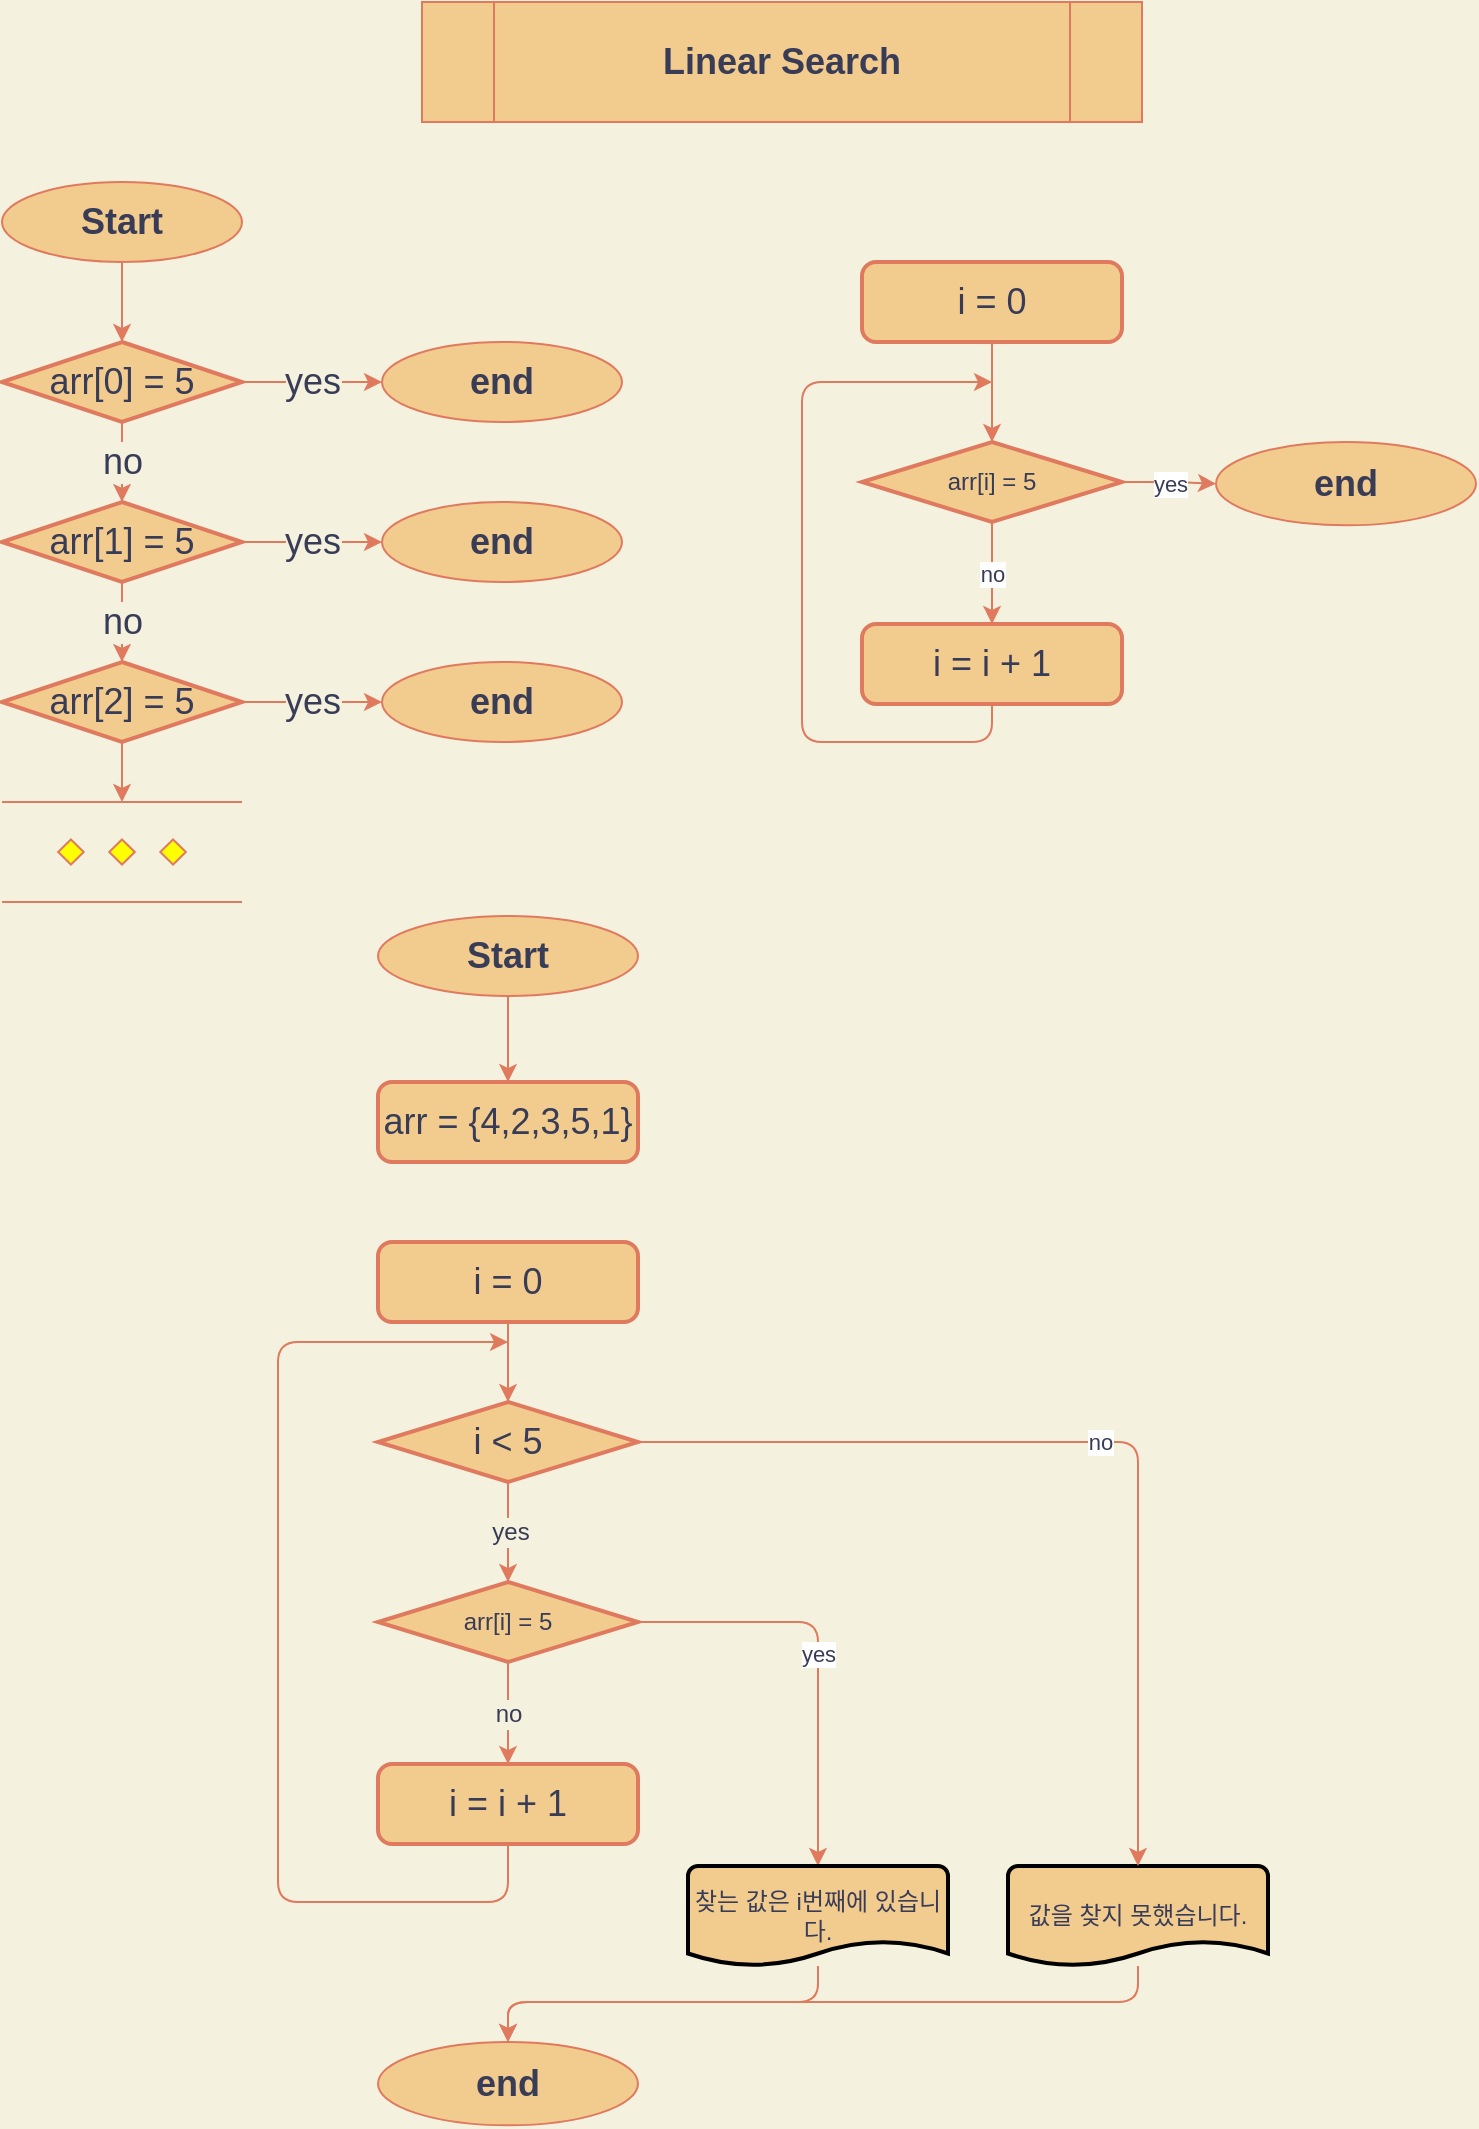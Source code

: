 <mxfile version="19.0.3" type="device"><diagram id="I6dtvvDgD2NVHDBMzEdL" name="Page-1"><mxGraphModel dx="829" dy="822" grid="1" gridSize="10" guides="1" tooltips="1" connect="1" arrows="1" fold="1" page="1" pageScale="1" pageWidth="850" pageHeight="1100" background="#F4F1DE" math="0" shadow="0"><root><mxCell id="0"/><mxCell id="1" parent="0"/><mxCell id="8vO-1xcccJiGlu7ECv1Q-1" value="Linear Search" style="shape=process;whiteSpace=wrap;html=1;backgroundOutline=1;fillColor=#F2CC8F;strokeColor=#E07A5F;fontSize=18;fontStyle=1;fontColor=#393C56;" vertex="1" parent="1"><mxGeometry x="250" y="30" width="360" height="60" as="geometry"/></mxCell><mxCell id="8vO-1xcccJiGlu7ECv1Q-6" style="edgeStyle=orthogonalEdgeStyle;rounded=0;orthogonalLoop=1;jettySize=auto;html=1;exitX=0.5;exitY=1;exitDx=0;exitDy=0;entryX=0.5;entryY=0;entryDx=0;entryDy=0;entryPerimeter=0;strokeColor=#E07A5F;fontColor=#393C56;labelBackgroundColor=#F4F1DE;" edge="1" parent="1" source="8vO-1xcccJiGlu7ECv1Q-4" target="8vO-1xcccJiGlu7ECv1Q-5"><mxGeometry relative="1" as="geometry"/></mxCell><mxCell id="8vO-1xcccJiGlu7ECv1Q-4" value="Start" style="ellipse;whiteSpace=wrap;html=1;fontSize=18;fontStyle=1;fillColor=#F2CC8F;strokeColor=#E07A5F;fontColor=#393C56;" vertex="1" parent="1"><mxGeometry x="40" y="120" width="120" height="40" as="geometry"/></mxCell><mxCell id="8vO-1xcccJiGlu7ECv1Q-8" value="yes" style="edgeStyle=orthogonalEdgeStyle;rounded=0;orthogonalLoop=1;jettySize=auto;html=1;fontSize=18;strokeColor=#E07A5F;fontColor=#393C56;labelBackgroundColor=#F4F1DE;" edge="1" parent="1" source="8vO-1xcccJiGlu7ECv1Q-5" target="8vO-1xcccJiGlu7ECv1Q-7"><mxGeometry relative="1" as="geometry"/></mxCell><mxCell id="8vO-1xcccJiGlu7ECv1Q-10" value="no" style="edgeStyle=orthogonalEdgeStyle;rounded=0;orthogonalLoop=1;jettySize=auto;html=1;fontSize=18;strokeColor=#E07A5F;fontColor=#393C56;labelBackgroundColor=#F4F1DE;" edge="1" parent="1" source="8vO-1xcccJiGlu7ECv1Q-5" target="8vO-1xcccJiGlu7ECv1Q-9"><mxGeometry relative="1" as="geometry"/></mxCell><mxCell id="8vO-1xcccJiGlu7ECv1Q-5" value="arr[0] = 5" style="strokeWidth=2;html=1;shape=mxgraph.flowchart.decision;whiteSpace=wrap;fontSize=18;fillColor=#F2CC8F;strokeColor=#E07A5F;fontColor=#393C56;" vertex="1" parent="1"><mxGeometry x="40" y="200" width="120" height="40" as="geometry"/></mxCell><mxCell id="8vO-1xcccJiGlu7ECv1Q-7" value="end" style="ellipse;whiteSpace=wrap;html=1;fontSize=18;fontStyle=1;fillColor=#F2CC8F;strokeColor=#E07A5F;fontColor=#393C56;" vertex="1" parent="1"><mxGeometry x="230" y="200" width="120" height="40" as="geometry"/></mxCell><mxCell id="8vO-1xcccJiGlu7ECv1Q-17" value="yes" style="edgeStyle=orthogonalEdgeStyle;rounded=0;orthogonalLoop=1;jettySize=auto;html=1;fontSize=18;strokeColor=#E07A5F;fontColor=#393C56;labelBackgroundColor=#F4F1DE;" edge="1" parent="1" source="8vO-1xcccJiGlu7ECv1Q-9" target="8vO-1xcccJiGlu7ECv1Q-13"><mxGeometry relative="1" as="geometry"/></mxCell><mxCell id="8vO-1xcccJiGlu7ECv1Q-18" value="no" style="edgeStyle=orthogonalEdgeStyle;rounded=0;orthogonalLoop=1;jettySize=auto;html=1;fontSize=18;strokeColor=#E07A5F;fontColor=#393C56;labelBackgroundColor=#F4F1DE;" edge="1" parent="1" source="8vO-1xcccJiGlu7ECv1Q-9" target="8vO-1xcccJiGlu7ECv1Q-15"><mxGeometry relative="1" as="geometry"/></mxCell><mxCell id="8vO-1xcccJiGlu7ECv1Q-9" value="arr[1] = 5" style="strokeWidth=2;html=1;shape=mxgraph.flowchart.decision;whiteSpace=wrap;fontSize=18;fillColor=#F2CC8F;strokeColor=#E07A5F;fontColor=#393C56;" vertex="1" parent="1"><mxGeometry x="40" y="280" width="120" height="40" as="geometry"/></mxCell><mxCell id="8vO-1xcccJiGlu7ECv1Q-13" value="end" style="ellipse;whiteSpace=wrap;html=1;fontSize=18;fontStyle=1;fillColor=#F2CC8F;strokeColor=#E07A5F;fontColor=#393C56;" vertex="1" parent="1"><mxGeometry x="230" y="280" width="120" height="40" as="geometry"/></mxCell><mxCell id="8vO-1xcccJiGlu7ECv1Q-14" value="end" style="ellipse;whiteSpace=wrap;html=1;fontSize=18;fontStyle=1;fillColor=#F2CC8F;strokeColor=#E07A5F;fontColor=#393C56;" vertex="1" parent="1"><mxGeometry x="230" y="360" width="120" height="40" as="geometry"/></mxCell><mxCell id="8vO-1xcccJiGlu7ECv1Q-16" value="yes" style="edgeStyle=orthogonalEdgeStyle;rounded=0;orthogonalLoop=1;jettySize=auto;html=1;fontSize=18;strokeColor=#E07A5F;fontColor=#393C56;labelBackgroundColor=#F4F1DE;" edge="1" parent="1" source="8vO-1xcccJiGlu7ECv1Q-15" target="8vO-1xcccJiGlu7ECv1Q-14"><mxGeometry relative="1" as="geometry"/></mxCell><mxCell id="8vO-1xcccJiGlu7ECv1Q-20" value="" style="edgeStyle=orthogonalEdgeStyle;rounded=0;orthogonalLoop=1;jettySize=auto;html=1;fontSize=18;strokeColor=#E07A5F;fontColor=#393C56;labelBackgroundColor=#F4F1DE;" edge="1" parent="1" source="8vO-1xcccJiGlu7ECv1Q-15" target="8vO-1xcccJiGlu7ECv1Q-19"><mxGeometry relative="1" as="geometry"/></mxCell><mxCell id="8vO-1xcccJiGlu7ECv1Q-15" value="arr[2] = 5" style="strokeWidth=2;html=1;shape=mxgraph.flowchart.decision;whiteSpace=wrap;fontSize=18;fillColor=#F2CC8F;strokeColor=#E07A5F;fontColor=#393C56;" vertex="1" parent="1"><mxGeometry x="40" y="360" width="120" height="40" as="geometry"/></mxCell><mxCell id="8vO-1xcccJiGlu7ECv1Q-19" value="" style="verticalLabelPosition=bottom;verticalAlign=top;html=1;shape=mxgraph.flowchart.parallel_mode;pointerEvents=1;fontSize=18;fillColor=#F2CC8F;strokeColor=#E07A5F;fontColor=#393C56;" vertex="1" parent="1"><mxGeometry x="40" y="430" width="120" height="50" as="geometry"/></mxCell><mxCell id="8vO-1xcccJiGlu7ECv1Q-29" value="no" style="edgeStyle=orthogonalEdgeStyle;rounded=0;orthogonalLoop=1;jettySize=auto;html=1;fontSize=12;strokeColor=#E07A5F;fontColor=#393C56;labelBackgroundColor=#F4F1DE;" edge="1" parent="1" source="8vO-1xcccJiGlu7ECv1Q-24" target="8vO-1xcccJiGlu7ECv1Q-25"><mxGeometry relative="1" as="geometry"/></mxCell><mxCell id="8vO-1xcccJiGlu7ECv1Q-43" value="yes" style="edgeStyle=orthogonalEdgeStyle;curved=0;rounded=1;sketch=0;orthogonalLoop=1;jettySize=auto;html=1;entryX=0.5;entryY=0;entryDx=0;entryDy=0;entryPerimeter=0;fontColor=#393C56;strokeColor=#E07A5F;fillColor=#F2CC8F;" edge="1" parent="1" source="8vO-1xcccJiGlu7ECv1Q-24" target="8vO-1xcccJiGlu7ECv1Q-39"><mxGeometry relative="1" as="geometry"/></mxCell><mxCell id="8vO-1xcccJiGlu7ECv1Q-24" value="arr[i] = 5" style="strokeWidth=2;html=1;shape=mxgraph.flowchart.decision;whiteSpace=wrap;fontSize=12;fillColor=#F2CC8F;strokeColor=#E07A5F;fontColor=#393C56;" vertex="1" parent="1"><mxGeometry x="228" y="820" width="130" height="40" as="geometry"/></mxCell><mxCell id="8vO-1xcccJiGlu7ECv1Q-44" style="edgeStyle=orthogonalEdgeStyle;curved=0;rounded=1;sketch=0;orthogonalLoop=1;jettySize=auto;html=1;fontColor=#393C56;strokeColor=#E07A5F;fillColor=#F2CC8F;" edge="1" parent="1" source="8vO-1xcccJiGlu7ECv1Q-25"><mxGeometry relative="1" as="geometry"><mxPoint x="293" y="700" as="targetPoint"/><Array as="points"><mxPoint x="293" y="980"/><mxPoint x="178" y="980"/><mxPoint x="178" y="700"/></Array></mxGeometry></mxCell><mxCell id="8vO-1xcccJiGlu7ECv1Q-25" value="i = i + 1" style="rounded=1;whiteSpace=wrap;html=1;absoluteArcSize=1;arcSize=14;strokeWidth=2;fontSize=18;fillColor=#F2CC8F;strokeColor=#E07A5F;fontColor=#393C56;" vertex="1" parent="1"><mxGeometry x="228" y="911" width="130" height="40" as="geometry"/></mxCell><mxCell id="8vO-1xcccJiGlu7ECv1Q-27" value="end" style="ellipse;whiteSpace=wrap;html=1;fontSize=18;fontStyle=1;fillColor=#F2CC8F;strokeColor=#E07A5F;fontColor=#393C56;" vertex="1" parent="1"><mxGeometry x="228" y="1050" width="130" height="41.67" as="geometry"/></mxCell><mxCell id="8vO-1xcccJiGlu7ECv1Q-35" value="yes" style="edgeStyle=orthogonalEdgeStyle;rounded=0;orthogonalLoop=1;jettySize=auto;html=1;fontSize=12;strokeColor=#E07A5F;fontColor=#393C56;labelBackgroundColor=#F4F1DE;exitX=0.5;exitY=1;exitDx=0;exitDy=0;exitPerimeter=0;" edge="1" parent="1" source="8vO-1xcccJiGlu7ECv1Q-41"><mxGeometry relative="1" as="geometry"><mxPoint x="293" y="774" as="sourcePoint"/><mxPoint x="293" y="820" as="targetPoint"/></mxGeometry></mxCell><mxCell id="8vO-1xcccJiGlu7ECv1Q-38" value="" style="edgeStyle=orthogonalEdgeStyle;curved=0;rounded=1;sketch=0;orthogonalLoop=1;jettySize=auto;html=1;fontColor=#393C56;strokeColor=#E07A5F;fillColor=#F2CC8F;labelBackgroundColor=#F4F1DE;entryX=0.5;entryY=0;entryDx=0;entryDy=0;entryPerimeter=0;" edge="1" parent="1" source="8vO-1xcccJiGlu7ECv1Q-37" target="8vO-1xcccJiGlu7ECv1Q-41"><mxGeometry relative="1" as="geometry"><mxPoint x="293" y="734" as="targetPoint"/></mxGeometry></mxCell><mxCell id="8vO-1xcccJiGlu7ECv1Q-37" value="i = 0" style="rounded=1;whiteSpace=wrap;html=1;absoluteArcSize=1;arcSize=14;strokeWidth=2;fontSize=18;fillColor=#F2CC8F;strokeColor=#E07A5F;fontColor=#393C56;" vertex="1" parent="1"><mxGeometry x="228" y="650" width="130" height="40" as="geometry"/></mxCell><mxCell id="8vO-1xcccJiGlu7ECv1Q-45" style="edgeStyle=orthogonalEdgeStyle;curved=0;rounded=1;sketch=0;orthogonalLoop=1;jettySize=auto;html=1;entryX=0.5;entryY=0;entryDx=0;entryDy=0;fontColor=#393C56;strokeColor=#E07A5F;fillColor=#F2CC8F;" edge="1" parent="1" source="8vO-1xcccJiGlu7ECv1Q-39" target="8vO-1xcccJiGlu7ECv1Q-27"><mxGeometry relative="1" as="geometry"><Array as="points"><mxPoint x="448" y="1030"/><mxPoint x="293" y="1030"/></Array></mxGeometry></mxCell><mxCell id="8vO-1xcccJiGlu7ECv1Q-39" value="찾는 값은 i번째에 있습니다." style="strokeWidth=2;html=1;shape=mxgraph.flowchart.document2;whiteSpace=wrap;size=0.25;rounded=0;sketch=0;fontColor=#393C56;fillColor=#F2CC8F;" vertex="1" parent="1"><mxGeometry x="383" y="962" width="130" height="50" as="geometry"/></mxCell><mxCell id="8vO-1xcccJiGlu7ECv1Q-46" style="edgeStyle=orthogonalEdgeStyle;curved=0;rounded=1;sketch=0;orthogonalLoop=1;jettySize=auto;html=1;entryX=0.5;entryY=0;entryDx=0;entryDy=0;fontColor=#393C56;strokeColor=#E07A5F;fillColor=#F2CC8F;" edge="1" parent="1" source="8vO-1xcccJiGlu7ECv1Q-40" target="8vO-1xcccJiGlu7ECv1Q-27"><mxGeometry relative="1" as="geometry"><Array as="points"><mxPoint x="608" y="1030"/><mxPoint x="293" y="1030"/></Array></mxGeometry></mxCell><mxCell id="8vO-1xcccJiGlu7ECv1Q-40" value="값을 찾지 못했습니다." style="strokeWidth=2;html=1;shape=mxgraph.flowchart.document2;whiteSpace=wrap;size=0.25;rounded=0;sketch=0;fontColor=#393C56;fillColor=#F2CC8F;" vertex="1" parent="1"><mxGeometry x="543" y="962" width="130" height="50" as="geometry"/></mxCell><mxCell id="8vO-1xcccJiGlu7ECv1Q-42" value="no" style="edgeStyle=orthogonalEdgeStyle;curved=0;rounded=1;sketch=0;orthogonalLoop=1;jettySize=auto;html=1;fontColor=#393C56;strokeColor=#E07A5F;fillColor=#F2CC8F;" edge="1" parent="1" source="8vO-1xcccJiGlu7ECv1Q-41" target="8vO-1xcccJiGlu7ECv1Q-40"><mxGeometry relative="1" as="geometry"/></mxCell><mxCell id="8vO-1xcccJiGlu7ECv1Q-41" value="&lt;span style=&quot;font-size: 18px;&quot;&gt;i &amp;lt; 5&lt;/span&gt;" style="strokeWidth=2;html=1;shape=mxgraph.flowchart.decision;whiteSpace=wrap;fontSize=12;fillColor=#F2CC8F;strokeColor=#E07A5F;fontColor=#393C56;" vertex="1" parent="1"><mxGeometry x="228" y="730" width="130" height="40" as="geometry"/></mxCell><mxCell id="8vO-1xcccJiGlu7ECv1Q-47" value="arr = {4,2,3,5,1}" style="rounded=1;whiteSpace=wrap;html=1;absoluteArcSize=1;arcSize=14;strokeWidth=2;fontSize=18;fillColor=#F2CC8F;strokeColor=#E07A5F;fontColor=#393C56;" vertex="1" parent="1"><mxGeometry x="228" y="570" width="130" height="40" as="geometry"/></mxCell><mxCell id="8vO-1xcccJiGlu7ECv1Q-51" value="" style="edgeStyle=orthogonalEdgeStyle;curved=0;rounded=1;sketch=0;orthogonalLoop=1;jettySize=auto;html=1;fontColor=#393C56;strokeColor=#E07A5F;fillColor=#F2CC8F;" edge="1" parent="1" source="8vO-1xcccJiGlu7ECv1Q-50" target="8vO-1xcccJiGlu7ECv1Q-47"><mxGeometry relative="1" as="geometry"/></mxCell><mxCell id="8vO-1xcccJiGlu7ECv1Q-50" value="Start" style="ellipse;whiteSpace=wrap;html=1;fontSize=18;fontStyle=1;fillColor=#F2CC8F;strokeColor=#E07A5F;fontColor=#393C56;" vertex="1" parent="1"><mxGeometry x="228" y="487" width="130" height="40" as="geometry"/></mxCell><mxCell id="8vO-1xcccJiGlu7ECv1Q-56" value="" style="edgeStyle=orthogonalEdgeStyle;curved=0;rounded=1;sketch=0;orthogonalLoop=1;jettySize=auto;html=1;fontColor=#393C56;strokeColor=#E07A5F;fillColor=#F2CC8F;" edge="1" parent="1" source="8vO-1xcccJiGlu7ECv1Q-52" target="8vO-1xcccJiGlu7ECv1Q-53"><mxGeometry relative="1" as="geometry"/></mxCell><mxCell id="8vO-1xcccJiGlu7ECv1Q-52" value="i = 0" style="rounded=1;whiteSpace=wrap;html=1;absoluteArcSize=1;arcSize=14;strokeWidth=2;fontSize=18;fillColor=#F2CC8F;strokeColor=#E07A5F;fontColor=#393C56;" vertex="1" parent="1"><mxGeometry x="470" y="160" width="130" height="40" as="geometry"/></mxCell><mxCell id="8vO-1xcccJiGlu7ECv1Q-57" value="no" style="edgeStyle=orthogonalEdgeStyle;curved=0;rounded=1;sketch=0;orthogonalLoop=1;jettySize=auto;html=1;fontColor=#393C56;strokeColor=#E07A5F;fillColor=#F2CC8F;" edge="1" parent="1" source="8vO-1xcccJiGlu7ECv1Q-53" target="8vO-1xcccJiGlu7ECv1Q-54"><mxGeometry relative="1" as="geometry"/></mxCell><mxCell id="8vO-1xcccJiGlu7ECv1Q-58" value="yes" style="edgeStyle=orthogonalEdgeStyle;curved=0;rounded=1;sketch=0;orthogonalLoop=1;jettySize=auto;html=1;fontColor=#393C56;strokeColor=#E07A5F;fillColor=#F2CC8F;" edge="1" parent="1" source="8vO-1xcccJiGlu7ECv1Q-53" target="8vO-1xcccJiGlu7ECv1Q-55"><mxGeometry relative="1" as="geometry"/></mxCell><mxCell id="8vO-1xcccJiGlu7ECv1Q-53" value="arr[i] = 5" style="strokeWidth=2;html=1;shape=mxgraph.flowchart.decision;whiteSpace=wrap;fontSize=12;fillColor=#F2CC8F;strokeColor=#E07A5F;fontColor=#393C56;" vertex="1" parent="1"><mxGeometry x="470" y="250" width="130" height="40" as="geometry"/></mxCell><mxCell id="8vO-1xcccJiGlu7ECv1Q-59" style="edgeStyle=orthogonalEdgeStyle;curved=0;rounded=1;sketch=0;orthogonalLoop=1;jettySize=auto;html=1;fontColor=#393C56;strokeColor=#E07A5F;fillColor=#F2CC8F;" edge="1" parent="1" source="8vO-1xcccJiGlu7ECv1Q-54"><mxGeometry relative="1" as="geometry"><mxPoint x="535" y="220" as="targetPoint"/><Array as="points"><mxPoint x="535" y="400"/><mxPoint x="440" y="400"/><mxPoint x="440" y="220"/></Array></mxGeometry></mxCell><mxCell id="8vO-1xcccJiGlu7ECv1Q-54" value="i = i + 1" style="rounded=1;whiteSpace=wrap;html=1;absoluteArcSize=1;arcSize=14;strokeWidth=2;fontSize=18;fillColor=#F2CC8F;strokeColor=#E07A5F;fontColor=#393C56;" vertex="1" parent="1"><mxGeometry x="470" y="341" width="130" height="40" as="geometry"/></mxCell><mxCell id="8vO-1xcccJiGlu7ECv1Q-55" value="end" style="ellipse;whiteSpace=wrap;html=1;fontSize=18;fontStyle=1;fillColor=#F2CC8F;strokeColor=#E07A5F;fontColor=#393C56;" vertex="1" parent="1"><mxGeometry x="647" y="250" width="130" height="41.67" as="geometry"/></mxCell></root></mxGraphModel></diagram></mxfile>